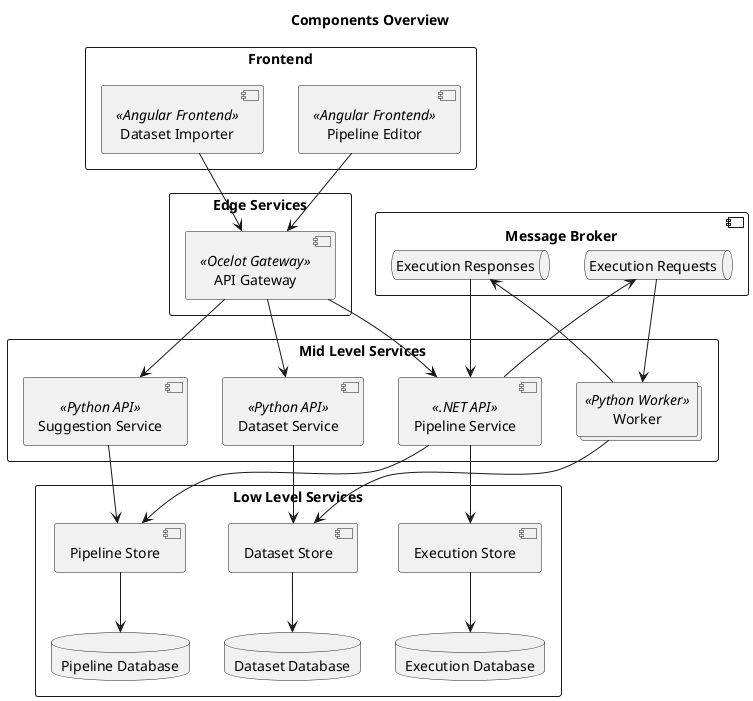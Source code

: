 @startuml
'https://plantuml.com/deployment-diagram

title "Components Overview"

'Definitions'

rectangle "Frontend" {
    component "Pipeline Editor" << Angular Frontend>> as pipeline_editor
    component "Dataset Importer" << Angular Frontend >> as dataset_importer
}

rectangle "Edge Services" {
    component "API Gateway" << Ocelot Gateway>> as api_gateway
}

component "Message Broker" as message_broker {
    queue "Execution Requests" as execution_requests
    queue "Execution Responses" as execution_responses
}

rectangle "Mid Level Services" {
    component "Pipeline Service" << .NET API >> as pipeline_service
    collections  "Worker" <<Python Worker>> as worker
    component "Suggestion Service" << Python API >> as suggestion_service
    component "Dataset Service" << Python API >> as dataset_service
}

rectangle "Low Level Services" {
    component "Pipeline Store" as pipeline_store
    database "Pipeline Database" as pipeline_db
    
    component "Execution Store" as execution_store
    database "Execution Database" as execution_db
    
    component "Dataset Store" as dataset_store
    database "Dataset Database" as dataset_db
}


'Interaction'

pipeline_editor --> api_gateway
dataset_importer --> api_gateway

api_gateway --> pipeline_service 
api_gateway --> suggestion_service
api_gateway --> dataset_service

pipeline_store --> pipeline_db
dataset_store --> dataset_db
execution_store --> execution_db 

pipeline_service --> execution_requests
execution_requests --> worker 
worker --> execution_responses 
execution_responses --> pipeline_service

worker --> dataset_store 
suggestion_service --> pipeline_store
pipeline_service --> execution_store
pipeline_service --> pipeline_store
dataset_service --> dataset_store
@enduml